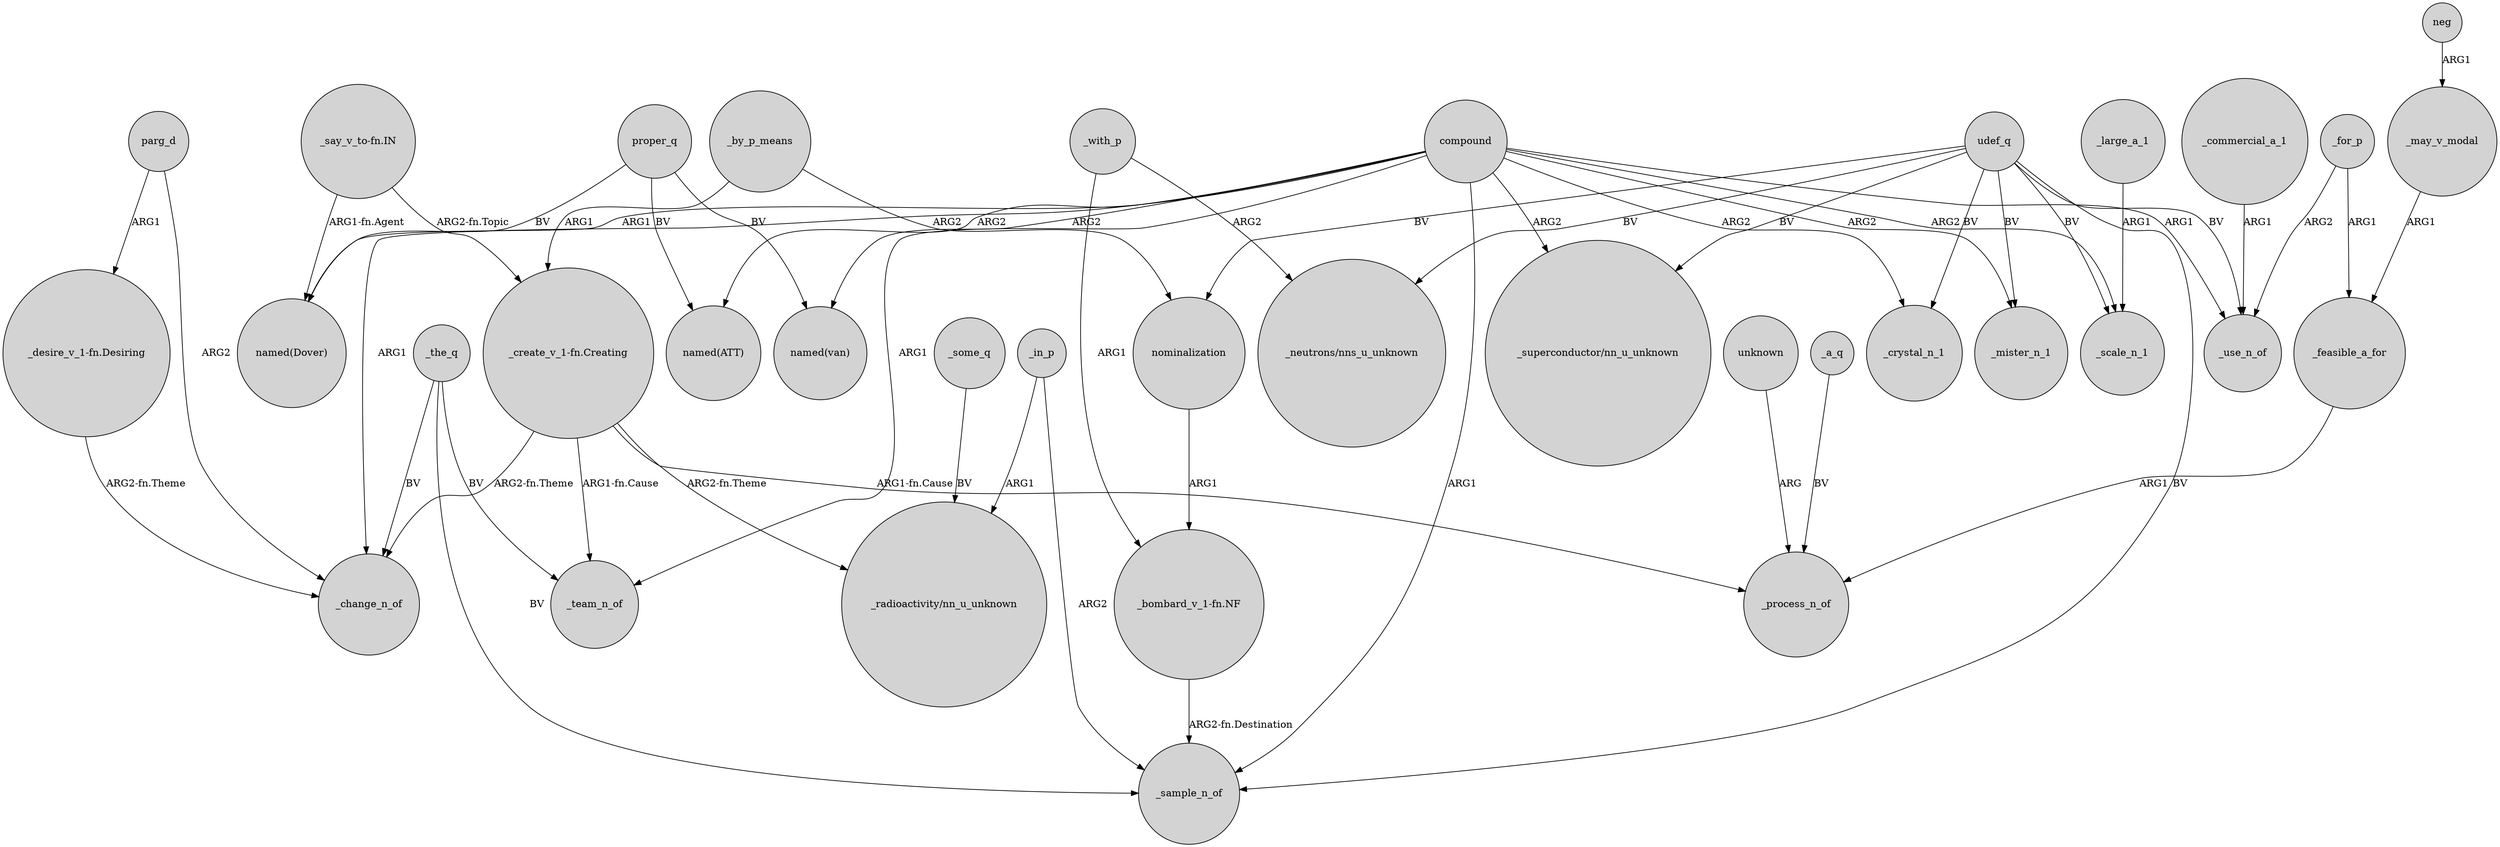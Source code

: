 digraph {
	node [shape=circle style=filled]
	udef_q -> _crystal_n_1 [label=BV]
	"_say_v_to-fn.IN" -> "named(Dover)" [label="ARG1-fn.Agent"]
	parg_d -> _change_n_of [label=ARG2]
	"_create_v_1-fn.Creating" -> _process_n_of [label="ARG1-fn.Cause"]
	_feasible_a_for -> _process_n_of [label=ARG1]
	compound -> _team_n_of [label=ARG1]
	_by_p_means -> nominalization [label=ARG2]
	unknown -> _process_n_of [label=ARG]
	_for_p -> _feasible_a_for [label=ARG1]
	udef_q -> _scale_n_1 [label=BV]
	_by_p_means -> "_create_v_1-fn.Creating" [label=ARG1]
	_some_q -> "_radioactivity/nn_u_unknown" [label=BV]
	udef_q -> _use_n_of [label=BV]
	compound -> _mister_n_1 [label=ARG2]
	_with_p -> "_neutrons/nns_u_unknown" [label=ARG2]
	neg -> _may_v_modal [label=ARG1]
	compound -> _use_n_of [label=ARG1]
	_large_a_1 -> _scale_n_1 [label=ARG1]
	_in_p -> _sample_n_of [label=ARG2]
	udef_q -> _mister_n_1 [label=BV]
	proper_q -> "named(van)" [label=BV]
	"_create_v_1-fn.Creating" -> "_radioactivity/nn_u_unknown" [label="ARG2-fn.Theme"]
	_with_p -> "_bombard_v_1-fn.NF" [label=ARG1]
	_a_q -> _process_n_of [label=BV]
	proper_q -> "named(ATT)" [label=BV]
	nominalization -> "_bombard_v_1-fn.NF" [label=ARG1]
	_may_v_modal -> _feasible_a_for [label=ARG1]
	compound -> "named(ATT)" [label=ARG2]
	udef_q -> _sample_n_of [label=BV]
	"_create_v_1-fn.Creating" -> _change_n_of [label="ARG2-fn.Theme"]
	udef_q -> "_superconductor/nn_u_unknown" [label=BV]
	_the_q -> _sample_n_of [label=BV]
	compound -> _change_n_of [label=ARG1]
	_in_p -> "_radioactivity/nn_u_unknown" [label=ARG1]
	"_create_v_1-fn.Creating" -> _team_n_of [label="ARG1-fn.Cause"]
	udef_q -> nominalization [label=BV]
	parg_d -> "_desire_v_1-fn.Desiring" [label=ARG1]
	proper_q -> "named(Dover)" [label=BV]
	compound -> "named(van)" [label=ARG2]
	_the_q -> _change_n_of [label=BV]
	"_bombard_v_1-fn.NF" -> _sample_n_of [label="ARG2-fn.Destination"]
	udef_q -> "_neutrons/nns_u_unknown" [label=BV]
	compound -> "named(Dover)" [label=ARG1]
	_the_q -> _team_n_of [label=BV]
	"_desire_v_1-fn.Desiring" -> _change_n_of [label="ARG2-fn.Theme"]
	_commercial_a_1 -> _use_n_of [label=ARG1]
	"_say_v_to-fn.IN" -> "_create_v_1-fn.Creating" [label="ARG2-fn.Topic"]
	_for_p -> _use_n_of [label=ARG2]
	compound -> _scale_n_1 [label=ARG2]
	compound -> "_superconductor/nn_u_unknown" [label=ARG2]
	compound -> _sample_n_of [label=ARG1]
	compound -> _crystal_n_1 [label=ARG2]
}
